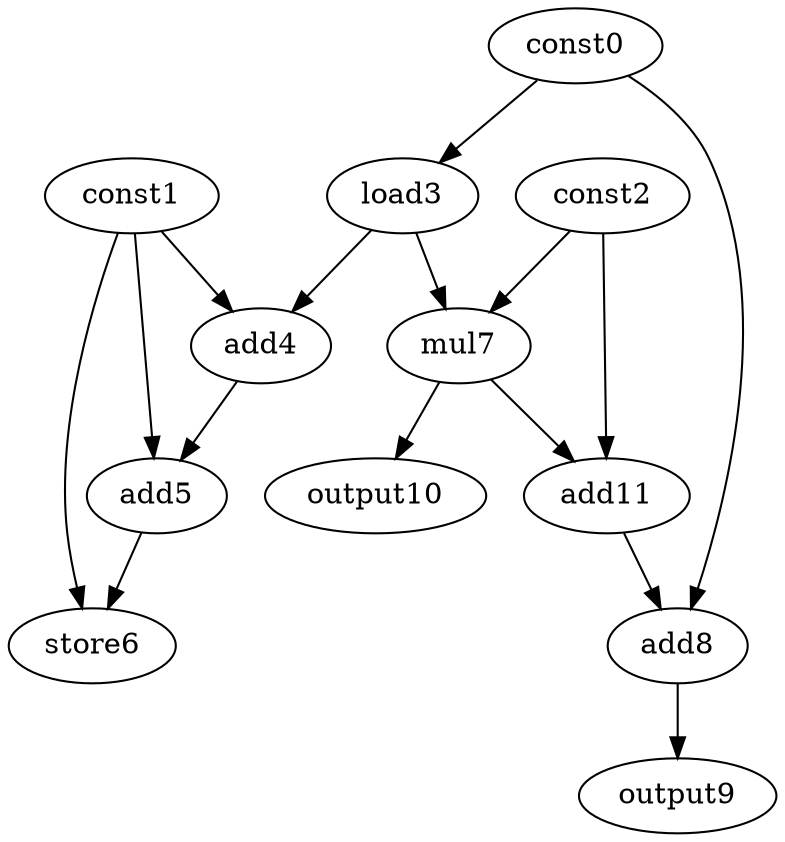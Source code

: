 digraph G { 
const0[opcode=const]; 
const1[opcode=const]; 
const2[opcode=const]; 
load3[opcode=load]; 
add4[opcode=add]; 
add5[opcode=add]; 
store6[opcode=store]; 
mul7[opcode=mul]; 
add8[opcode=add]; 
output9[opcode=output]; 
output10[opcode=output]; 
add11[opcode=add]; 
const0->load3[operand=0];
const1->add4[operand=0];
load3->add4[operand=1];
const2->mul7[operand=0];
load3->mul7[operand=1];
const1->add5[operand=0];
add4->add5[operand=1];
mul7->output10[operand=0];
mul7->add11[operand=0];
const2->add11[operand=1];
const1->store6[operand=0];
add5->store6[operand=1];
const0->add8[operand=0];
add11->add8[operand=1];
add8->output9[operand=0];
}
